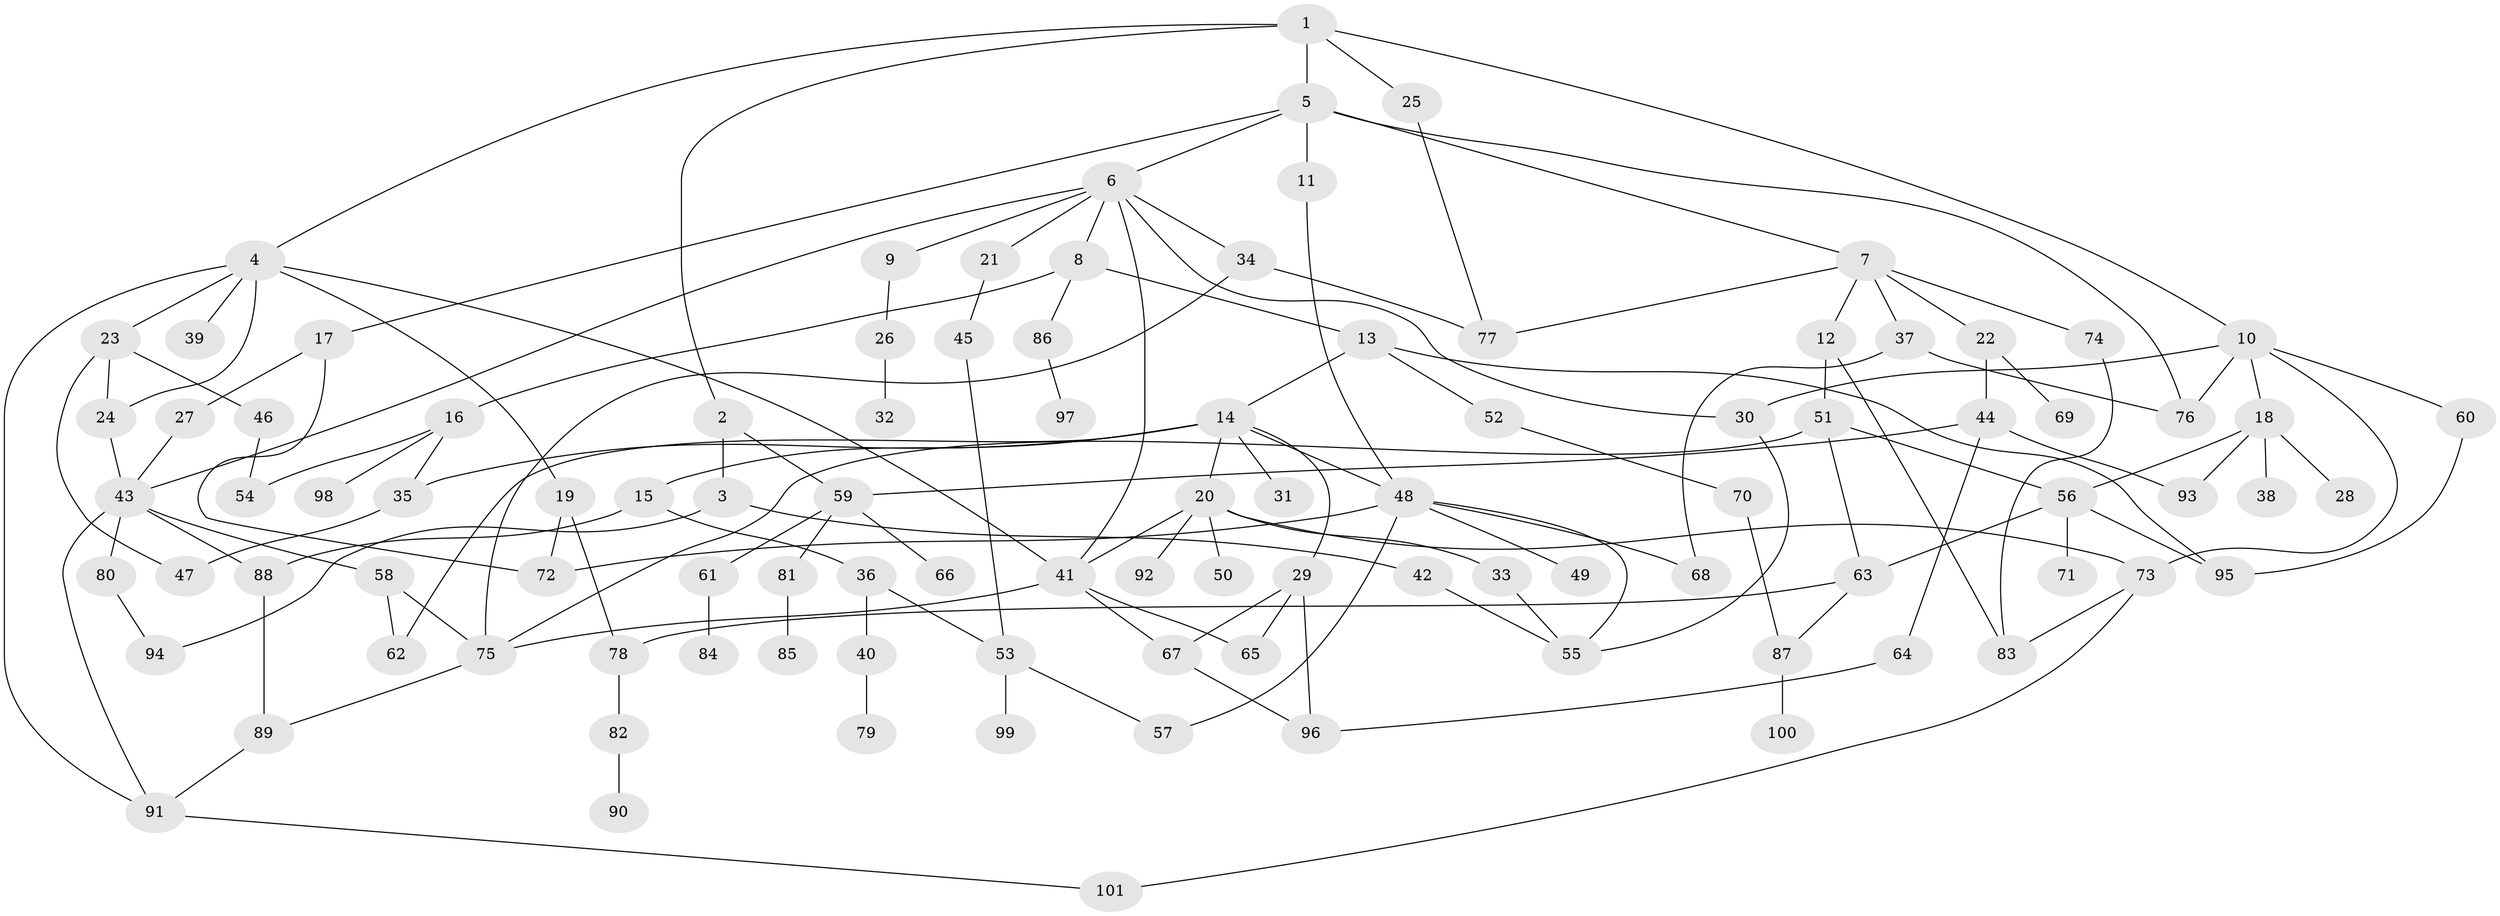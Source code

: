 // Generated by graph-tools (version 1.1) at 2025/42/03/09/25 04:42:15]
// undirected, 101 vertices, 147 edges
graph export_dot {
graph [start="1"]
  node [color=gray90,style=filled];
  1;
  2;
  3;
  4;
  5;
  6;
  7;
  8;
  9;
  10;
  11;
  12;
  13;
  14;
  15;
  16;
  17;
  18;
  19;
  20;
  21;
  22;
  23;
  24;
  25;
  26;
  27;
  28;
  29;
  30;
  31;
  32;
  33;
  34;
  35;
  36;
  37;
  38;
  39;
  40;
  41;
  42;
  43;
  44;
  45;
  46;
  47;
  48;
  49;
  50;
  51;
  52;
  53;
  54;
  55;
  56;
  57;
  58;
  59;
  60;
  61;
  62;
  63;
  64;
  65;
  66;
  67;
  68;
  69;
  70;
  71;
  72;
  73;
  74;
  75;
  76;
  77;
  78;
  79;
  80;
  81;
  82;
  83;
  84;
  85;
  86;
  87;
  88;
  89;
  90;
  91;
  92;
  93;
  94;
  95;
  96;
  97;
  98;
  99;
  100;
  101;
  1 -- 2;
  1 -- 4;
  1 -- 5;
  1 -- 10;
  1 -- 25;
  2 -- 3;
  2 -- 59;
  3 -- 42;
  3 -- 94;
  4 -- 19;
  4 -- 23;
  4 -- 24;
  4 -- 39;
  4 -- 91;
  4 -- 41;
  5 -- 6;
  5 -- 7;
  5 -- 11;
  5 -- 17;
  5 -- 76;
  6 -- 8;
  6 -- 9;
  6 -- 21;
  6 -- 30;
  6 -- 34;
  6 -- 43;
  6 -- 41;
  7 -- 12;
  7 -- 22;
  7 -- 37;
  7 -- 74;
  7 -- 77;
  8 -- 13;
  8 -- 16;
  8 -- 86;
  9 -- 26;
  10 -- 18;
  10 -- 60;
  10 -- 76;
  10 -- 30;
  10 -- 73;
  11 -- 48;
  12 -- 51;
  12 -- 83;
  13 -- 14;
  13 -- 52;
  13 -- 95;
  14 -- 15;
  14 -- 20;
  14 -- 29;
  14 -- 31;
  14 -- 62;
  14 -- 48;
  14 -- 35;
  15 -- 36;
  15 -- 88;
  16 -- 35;
  16 -- 54;
  16 -- 98;
  17 -- 27;
  17 -- 72;
  18 -- 28;
  18 -- 38;
  18 -- 93;
  18 -- 56;
  19 -- 72;
  19 -- 78;
  20 -- 33;
  20 -- 41;
  20 -- 50;
  20 -- 73;
  20 -- 92;
  21 -- 45;
  22 -- 44;
  22 -- 69;
  23 -- 46;
  23 -- 47;
  23 -- 24;
  24 -- 43;
  25 -- 77;
  26 -- 32;
  27 -- 43;
  29 -- 65;
  29 -- 96;
  29 -- 67;
  30 -- 55;
  33 -- 55;
  34 -- 77;
  34 -- 75;
  35 -- 47;
  36 -- 40;
  36 -- 53;
  37 -- 76;
  37 -- 68;
  40 -- 79;
  41 -- 67;
  41 -- 75;
  41 -- 65;
  42 -- 55;
  43 -- 58;
  43 -- 80;
  43 -- 91;
  43 -- 88;
  44 -- 59;
  44 -- 64;
  44 -- 93;
  45 -- 53;
  46 -- 54;
  48 -- 49;
  48 -- 68;
  48 -- 55;
  48 -- 72;
  48 -- 57;
  51 -- 56;
  51 -- 63;
  51 -- 75;
  52 -- 70;
  53 -- 57;
  53 -- 99;
  56 -- 71;
  56 -- 63;
  56 -- 95;
  58 -- 75;
  58 -- 62;
  59 -- 61;
  59 -- 66;
  59 -- 81;
  60 -- 95;
  61 -- 84;
  63 -- 87;
  63 -- 78;
  64 -- 96;
  67 -- 96;
  70 -- 87;
  73 -- 83;
  73 -- 101;
  74 -- 83;
  75 -- 89;
  78 -- 82;
  80 -- 94;
  81 -- 85;
  82 -- 90;
  86 -- 97;
  87 -- 100;
  88 -- 89;
  89 -- 91;
  91 -- 101;
}
